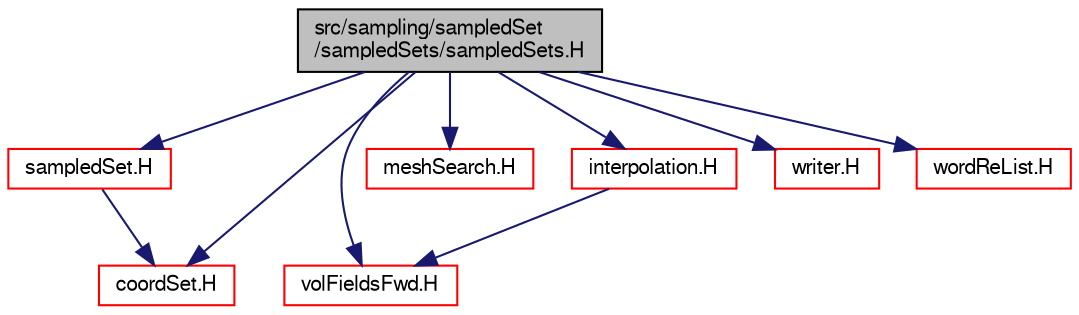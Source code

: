 digraph "src/sampling/sampledSet/sampledSets/sampledSets.H"
{
  bgcolor="transparent";
  edge [fontname="FreeSans",fontsize="10",labelfontname="FreeSans",labelfontsize="10"];
  node [fontname="FreeSans",fontsize="10",shape=record];
  Node0 [label="src/sampling/sampledSet\l/sampledSets/sampledSets.H",height=0.2,width=0.4,color="black", fillcolor="grey75", style="filled", fontcolor="black"];
  Node0 -> Node1 [color="midnightblue",fontsize="10",style="solid",fontname="FreeSans"];
  Node1 [label="sampledSet.H",height=0.2,width=0.4,color="red",URL="$a14657.html"];
  Node1 -> Node2 [color="midnightblue",fontsize="10",style="solid",fontname="FreeSans"];
  Node2 [label="coordSet.H",height=0.2,width=0.4,color="red",URL="$a01088.html"];
  Node0 -> Node114 [color="midnightblue",fontsize="10",style="solid",fontname="FreeSans"];
  Node114 [label="volFieldsFwd.H",height=0.2,width=0.4,color="red",URL="$a02753.html"];
  Node0 -> Node115 [color="midnightblue",fontsize="10",style="solid",fontname="FreeSans"];
  Node115 [label="meshSearch.H",height=0.2,width=0.4,color="red",URL="$a07625.html"];
  Node0 -> Node226 [color="midnightblue",fontsize="10",style="solid",fontname="FreeSans"];
  Node226 [label="interpolation.H",height=0.2,width=0.4,color="red",URL="$a03764.html"];
  Node226 -> Node114 [color="midnightblue",fontsize="10",style="solid",fontname="FreeSans"];
  Node0 -> Node2 [color="midnightblue",fontsize="10",style="solid",fontname="FreeSans"];
  Node0 -> Node304 [color="midnightblue",fontsize="10",style="solid",fontname="FreeSans"];
  Node304 [label="writer.H",height=0.2,width=0.4,color="red",URL="$a01154.html"];
  Node0 -> Node129 [color="midnightblue",fontsize="10",style="solid",fontname="FreeSans"];
  Node129 [label="wordReList.H",height=0.2,width=0.4,color="red",URL="$a12626.html"];
}
